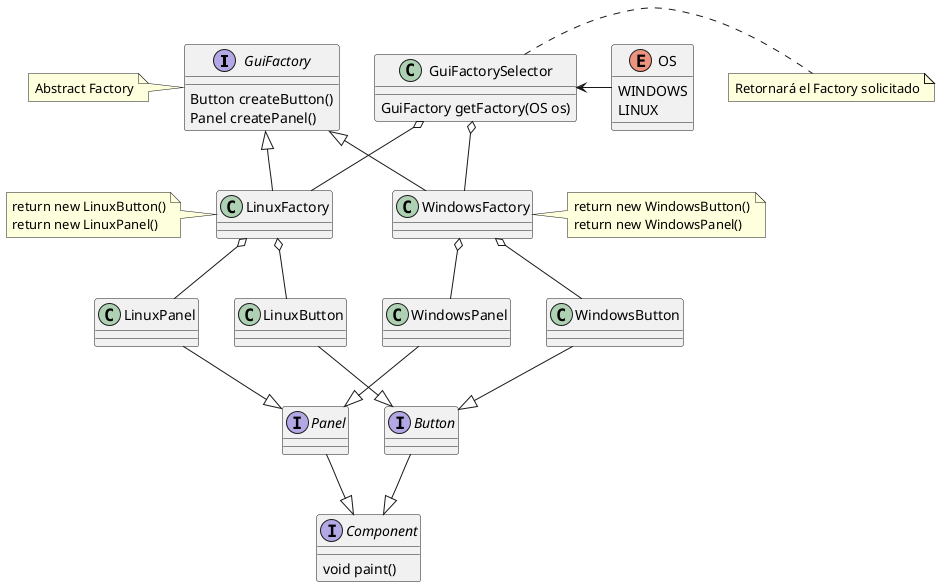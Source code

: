 @startuml

interface GuiFactory {
Button createButton()
Panel createPanel()
}

GuiFactory <|-- WindowsFactory
GuiFactory <|-- LinuxFactory

enum OS {
WINDOWS
LINUX
}

class GuiFactorySelector {
GuiFactory getFactory(OS os)
}

interface Component {
void paint()
}
interface Panel
interface Button

Button -down-|> Component
Panel -down-|> Component

WindowsButton -down-|> Button
LinuxButton -down-|> Button

WindowsPanel -down-|> Panel
LinuxPanel -down-|> Panel

GuiFactorySelector o-- WindowsFactory
GuiFactorySelector o-- LinuxFactory
GuiFactorySelector <- OS

WindowsFactory o-down- WindowsPanel
WindowsFactory o-down- WindowsButton

LinuxFactory o-down- LinuxPanel
LinuxFactory o-down- LinuxButton

note "Retornará el Factory solicitado" as NoteGuiFactorySelector
GuiFactorySelector .right. NoteGuiFactorySelector

note "Abstract Factory" as NoteGuiFactory
GuiFactory .left. NoteGuiFactory

note "return new WindowsButton()\nreturn new WindowsPanel()" as NoteWindowsFactory
WindowsFactory .right. NoteWindowsFactory

note "return new LinuxButton()\nreturn new LinuxPanel()" as NoteLinuxFactory
LinuxFactory .left. NoteLinuxFactory

@enduml